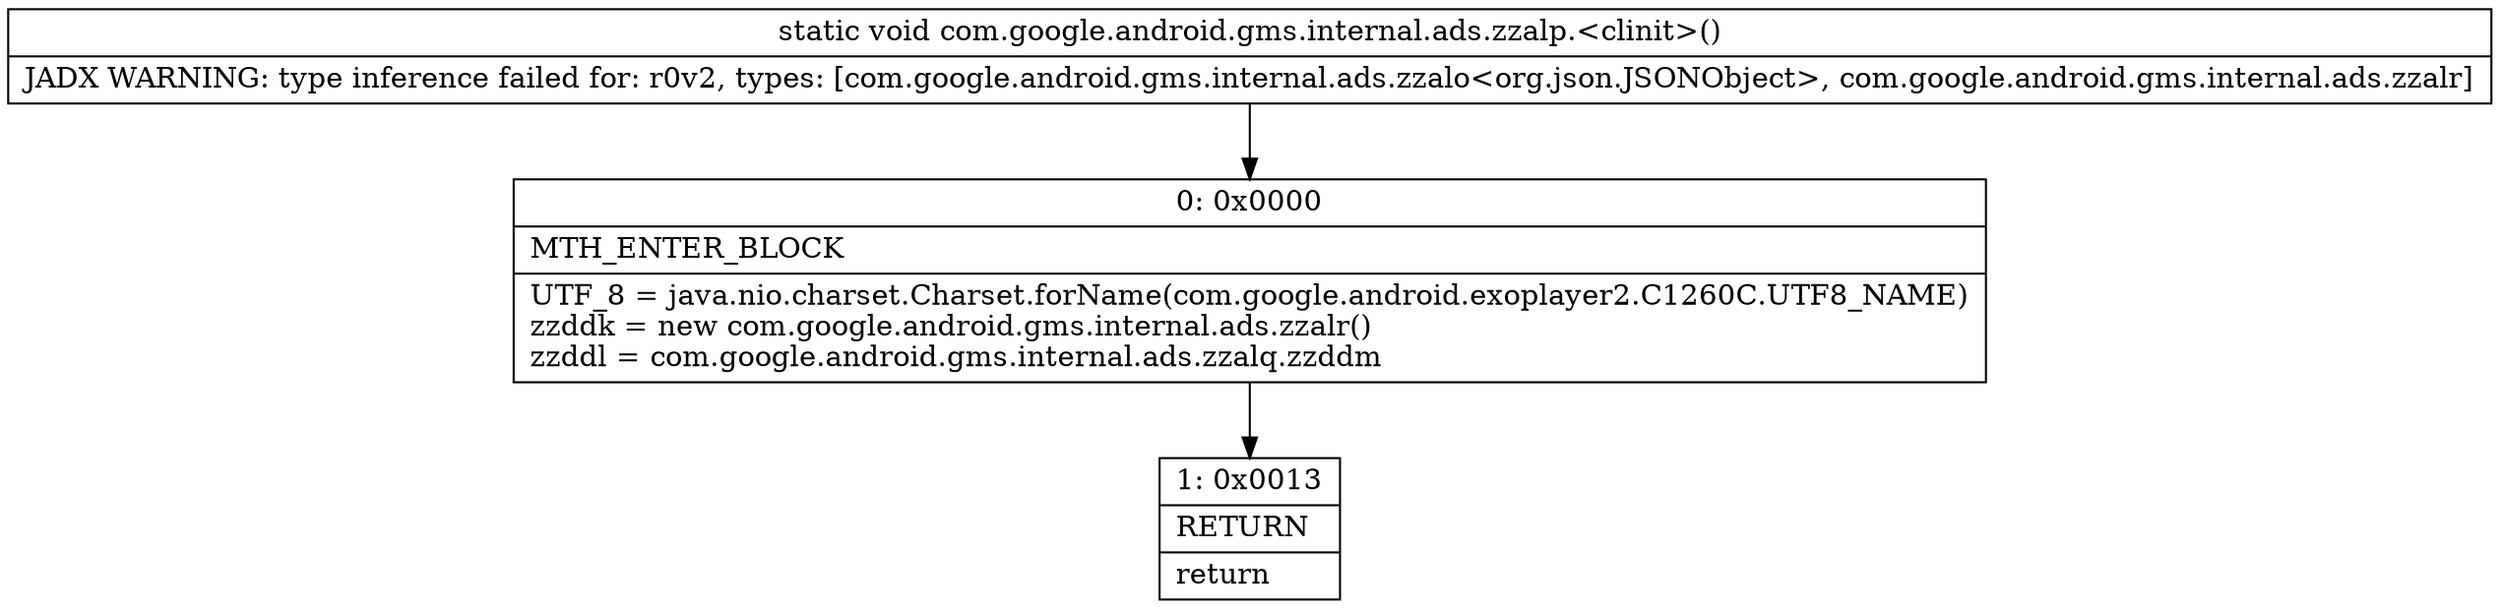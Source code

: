 digraph "CFG forcom.google.android.gms.internal.ads.zzalp.\<clinit\>()V" {
Node_0 [shape=record,label="{0\:\ 0x0000|MTH_ENTER_BLOCK\l|UTF_8 = java.nio.charset.Charset.forName(com.google.android.exoplayer2.C1260C.UTF8_NAME)\lzzddk = new com.google.android.gms.internal.ads.zzalr()\lzzddl = com.google.android.gms.internal.ads.zzalq.zzddm\l}"];
Node_1 [shape=record,label="{1\:\ 0x0013|RETURN\l|return\l}"];
MethodNode[shape=record,label="{static void com.google.android.gms.internal.ads.zzalp.\<clinit\>()  | JADX WARNING: type inference failed for: r0v2, types: [com.google.android.gms.internal.ads.zzalo\<org.json.JSONObject\>, com.google.android.gms.internal.ads.zzalr]\l}"];
MethodNode -> Node_0;
Node_0 -> Node_1;
}

